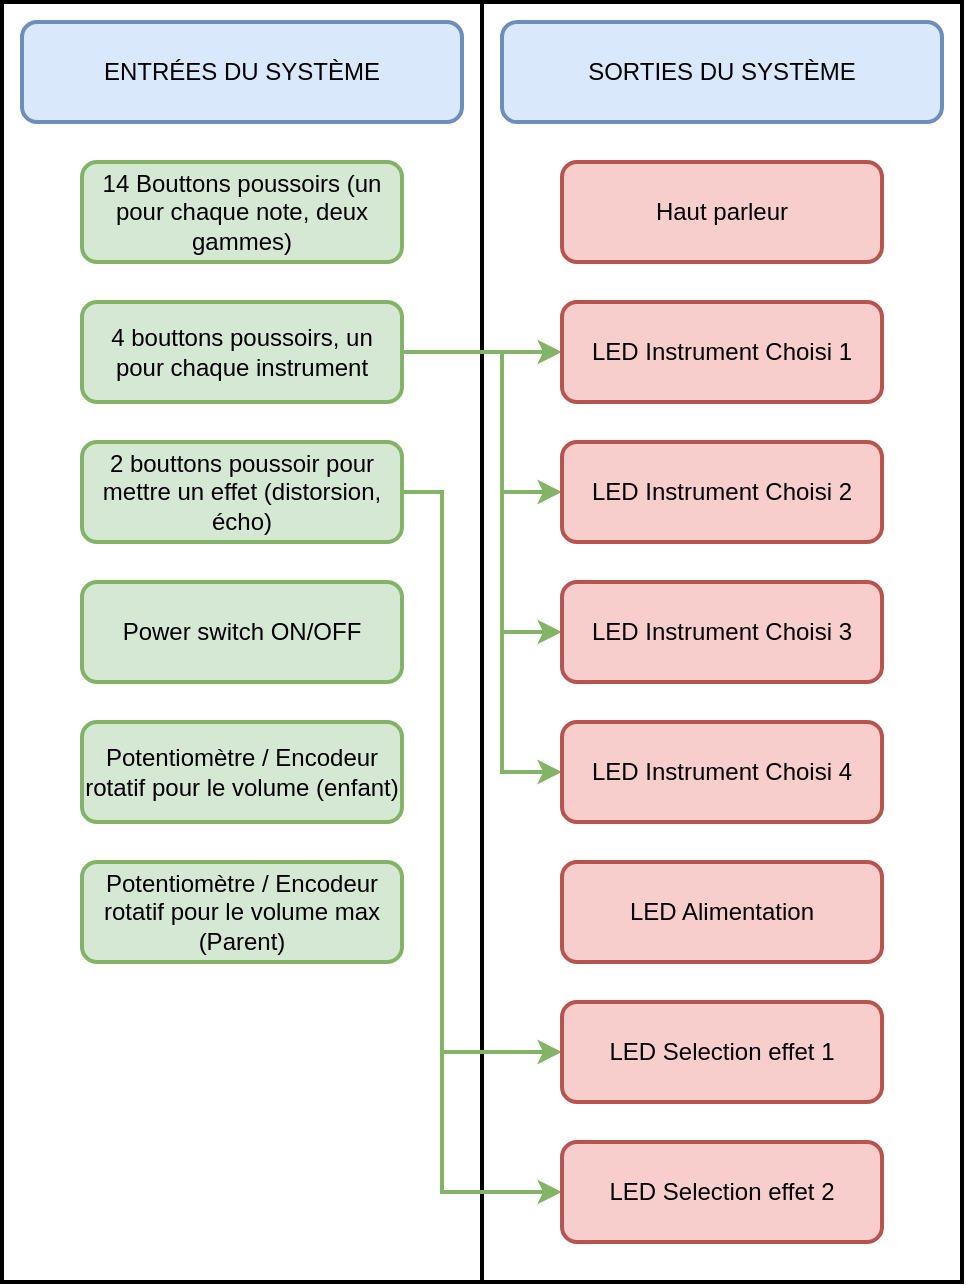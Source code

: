 <mxfile version="16.5.1" type="device"><diagram id="P4VJvtWa9ELn7AGA5ayl" name="Page-1"><mxGraphModel dx="1221" dy="764" grid="1" gridSize="10" guides="1" tooltips="1" connect="1" arrows="1" fold="1" page="1" pageScale="1" pageWidth="827" pageHeight="1169" math="0" shadow="0"><root><mxCell id="0"/><mxCell id="1" parent="0"/><mxCell id="ZW0n9eWZADtWnLwSqnVB-8" value="" style="rounded=0;whiteSpace=wrap;html=1;strokeColor=default;strokeWidth=2;fillColor=none;" parent="1" vertex="1"><mxGeometry x="120" y="40" width="480" height="640" as="geometry"/></mxCell><mxCell id="ZW0n9eWZADtWnLwSqnVB-1" value="ENTRÉES DU SYSTÈME" style="text;html=1;strokeColor=#6c8ebf;fillColor=#dae8fc;align=center;verticalAlign=middle;whiteSpace=wrap;rounded=1;strokeWidth=2;" parent="1" vertex="1"><mxGeometry x="130" y="50" width="220" height="50" as="geometry"/></mxCell><mxCell id="ZW0n9eWZADtWnLwSqnVB-3" value="SORTIES DU SYSTÈME" style="text;html=1;strokeColor=#6c8ebf;fillColor=#dae8fc;align=center;verticalAlign=middle;whiteSpace=wrap;rounded=1;strokeWidth=2;" parent="1" vertex="1"><mxGeometry x="370" y="50" width="220" height="50" as="geometry"/></mxCell><mxCell id="ZW0n9eWZADtWnLwSqnVB-5" value="14 Bouttons poussoirs (un pour chaque note, deux gammes)" style="rounded=1;whiteSpace=wrap;html=1;strokeColor=#82b366;strokeWidth=2;fillColor=#d5e8d4;" parent="1" vertex="1"><mxGeometry x="160" y="120" width="160" height="50" as="geometry"/></mxCell><mxCell id="ZW0n9eWZADtWnLwSqnVB-10" value="" style="endArrow=none;html=1;rounded=0;strokeWidth=2;entryX=0.5;entryY=1;entryDx=0;entryDy=0;exitX=0.5;exitY=0;exitDx=0;exitDy=0;" parent="1" source="ZW0n9eWZADtWnLwSqnVB-8" target="ZW0n9eWZADtWnLwSqnVB-8" edge="1"><mxGeometry width="50" height="50" relative="1" as="geometry"><mxPoint x="350" y="320" as="sourcePoint"/><mxPoint x="400" y="270" as="targetPoint"/></mxGeometry></mxCell><mxCell id="ZW0n9eWZADtWnLwSqnVB-22" style="edgeStyle=orthogonalEdgeStyle;rounded=0;orthogonalLoop=1;jettySize=auto;html=1;strokeWidth=2;fillColor=#d5e8d4;strokeColor=#82b366;" parent="1" source="ZW0n9eWZADtWnLwSqnVB-11" target="ZW0n9eWZADtWnLwSqnVB-18" edge="1"><mxGeometry relative="1" as="geometry"/></mxCell><mxCell id="ZW0n9eWZADtWnLwSqnVB-23" style="edgeStyle=orthogonalEdgeStyle;rounded=0;orthogonalLoop=1;jettySize=auto;html=1;exitX=1;exitY=0.5;exitDx=0;exitDy=0;entryX=0;entryY=0.5;entryDx=0;entryDy=0;strokeWidth=2;fillColor=#d5e8d4;strokeColor=#82b366;" parent="1" source="ZW0n9eWZADtWnLwSqnVB-11" target="ZW0n9eWZADtWnLwSqnVB-20" edge="1"><mxGeometry relative="1" as="geometry"><Array as="points"><mxPoint x="370" y="215"/><mxPoint x="370" y="285"/></Array></mxGeometry></mxCell><mxCell id="ZW0n9eWZADtWnLwSqnVB-24" style="edgeStyle=orthogonalEdgeStyle;rounded=0;orthogonalLoop=1;jettySize=auto;html=1;exitX=1;exitY=0.5;exitDx=0;exitDy=0;entryX=0;entryY=0.5;entryDx=0;entryDy=0;strokeWidth=2;fillColor=#d5e8d4;strokeColor=#82b366;" parent="1" source="ZW0n9eWZADtWnLwSqnVB-11" target="ZW0n9eWZADtWnLwSqnVB-19" edge="1"><mxGeometry relative="1" as="geometry"><Array as="points"><mxPoint x="370" y="215"/><mxPoint x="370" y="355"/></Array></mxGeometry></mxCell><mxCell id="ZW0n9eWZADtWnLwSqnVB-25" style="edgeStyle=orthogonalEdgeStyle;rounded=0;orthogonalLoop=1;jettySize=auto;html=1;entryX=0;entryY=0.5;entryDx=0;entryDy=0;strokeWidth=2;fillColor=#d5e8d4;strokeColor=#82b366;" parent="1" source="ZW0n9eWZADtWnLwSqnVB-11" target="ZW0n9eWZADtWnLwSqnVB-21" edge="1"><mxGeometry relative="1" as="geometry"><Array as="points"><mxPoint x="370" y="215"/><mxPoint x="370" y="425"/></Array></mxGeometry></mxCell><mxCell id="ZW0n9eWZADtWnLwSqnVB-11" value="4 bouttons poussoirs, un pour chaque instrument" style="rounded=1;whiteSpace=wrap;html=1;strokeColor=#82b366;strokeWidth=2;fillColor=#d5e8d4;" parent="1" vertex="1"><mxGeometry x="160" y="190" width="160" height="50" as="geometry"/></mxCell><mxCell id="yzHc1TcTnBX2F-kGv_em-3" style="edgeStyle=orthogonalEdgeStyle;rounded=0;orthogonalLoop=1;jettySize=auto;html=1;exitX=1;exitY=0.5;exitDx=0;exitDy=0;entryX=0;entryY=0.5;entryDx=0;entryDy=0;strokeWidth=2;fillColor=#d5e8d4;strokeColor=#82b366;" parent="1" source="ZW0n9eWZADtWnLwSqnVB-12" target="ZW0n9eWZADtWnLwSqnVB-26" edge="1"><mxGeometry relative="1" as="geometry"><Array as="points"><mxPoint x="340" y="285"/><mxPoint x="340" y="565"/></Array></mxGeometry></mxCell><mxCell id="yzHc1TcTnBX2F-kGv_em-4" style="edgeStyle=orthogonalEdgeStyle;rounded=0;orthogonalLoop=1;jettySize=auto;html=1;exitX=1;exitY=0.5;exitDx=0;exitDy=0;entryX=0;entryY=0.5;entryDx=0;entryDy=0;strokeWidth=2;fillColor=#d5e8d4;strokeColor=#82b366;" parent="1" source="ZW0n9eWZADtWnLwSqnVB-12" target="yzHc1TcTnBX2F-kGv_em-2" edge="1"><mxGeometry relative="1" as="geometry"><Array as="points"><mxPoint x="340" y="285"/><mxPoint x="340" y="635"/></Array></mxGeometry></mxCell><mxCell id="ZW0n9eWZADtWnLwSqnVB-12" value="2 bouttons poussoir pour mettre un effet (distorsion, écho)" style="rounded=1;whiteSpace=wrap;html=1;strokeColor=#82b366;strokeWidth=2;fillColor=#d5e8d4;" parent="1" vertex="1"><mxGeometry x="160" y="260" width="160" height="50" as="geometry"/></mxCell><mxCell id="ZW0n9eWZADtWnLwSqnVB-13" value="Power switch ON/OFF" style="rounded=1;whiteSpace=wrap;html=1;strokeColor=#82b366;strokeWidth=2;fillColor=#d5e8d4;" parent="1" vertex="1"><mxGeometry x="160" y="330" width="160" height="50" as="geometry"/></mxCell><mxCell id="ZW0n9eWZADtWnLwSqnVB-14" value="Potentiomètre / Encodeur rotatif pour le volume (enfant)" style="rounded=1;whiteSpace=wrap;html=1;strokeColor=#82b366;strokeWidth=2;fillColor=#d5e8d4;" parent="1" vertex="1"><mxGeometry x="160" y="400" width="160" height="50" as="geometry"/></mxCell><mxCell id="ZW0n9eWZADtWnLwSqnVB-15" value="Potentiomètre / Encodeur rotatif pour le volume max (Parent)" style="rounded=1;whiteSpace=wrap;html=1;strokeColor=#82b366;strokeWidth=2;fillColor=#d5e8d4;" parent="1" vertex="1"><mxGeometry x="160" y="470" width="160" height="50" as="geometry"/></mxCell><mxCell id="ZW0n9eWZADtWnLwSqnVB-16" value="Haut parleur" style="rounded=1;whiteSpace=wrap;html=1;strokeColor=#b85450;strokeWidth=2;fillColor=#f8cecc;" parent="1" vertex="1"><mxGeometry x="400" y="120" width="160" height="50" as="geometry"/></mxCell><mxCell id="ZW0n9eWZADtWnLwSqnVB-18" value="LED Instrument Choisi 1" style="rounded=1;whiteSpace=wrap;html=1;strokeColor=#b85450;strokeWidth=2;fillColor=#f8cecc;" parent="1" vertex="1"><mxGeometry x="400" y="190" width="160" height="50" as="geometry"/></mxCell><mxCell id="ZW0n9eWZADtWnLwSqnVB-19" value="LED Instrument Choisi 3" style="rounded=1;whiteSpace=wrap;html=1;strokeColor=#b85450;strokeWidth=2;fillColor=#f8cecc;" parent="1" vertex="1"><mxGeometry x="400" y="330" width="160" height="50" as="geometry"/></mxCell><mxCell id="ZW0n9eWZADtWnLwSqnVB-20" value="LED Instrument Choisi 2" style="rounded=1;whiteSpace=wrap;html=1;strokeColor=#b85450;strokeWidth=2;fillColor=#f8cecc;" parent="1" vertex="1"><mxGeometry x="400" y="260" width="160" height="50" as="geometry"/></mxCell><mxCell id="ZW0n9eWZADtWnLwSqnVB-21" value="LED Instrument Choisi 4" style="rounded=1;whiteSpace=wrap;html=1;strokeColor=#b85450;strokeWidth=2;fillColor=#f8cecc;" parent="1" vertex="1"><mxGeometry x="400" y="400" width="160" height="50" as="geometry"/></mxCell><mxCell id="ZW0n9eWZADtWnLwSqnVB-26" value="LED Selection effet 1" style="rounded=1;whiteSpace=wrap;html=1;strokeColor=#b85450;strokeWidth=2;fillColor=#f8cecc;" parent="1" vertex="1"><mxGeometry x="400" y="540" width="160" height="50" as="geometry"/></mxCell><mxCell id="yzHc1TcTnBX2F-kGv_em-1" value="LED Alimentation" style="rounded=1;whiteSpace=wrap;html=1;strokeColor=#b85450;strokeWidth=2;fillColor=#f8cecc;" parent="1" vertex="1"><mxGeometry x="400" y="470" width="160" height="50" as="geometry"/></mxCell><mxCell id="yzHc1TcTnBX2F-kGv_em-2" value="LED Selection effet 2" style="rounded=1;whiteSpace=wrap;html=1;strokeColor=#b85450;strokeWidth=2;fillColor=#f8cecc;" parent="1" vertex="1"><mxGeometry x="400" y="610" width="160" height="50" as="geometry"/></mxCell></root></mxGraphModel></diagram></mxfile>